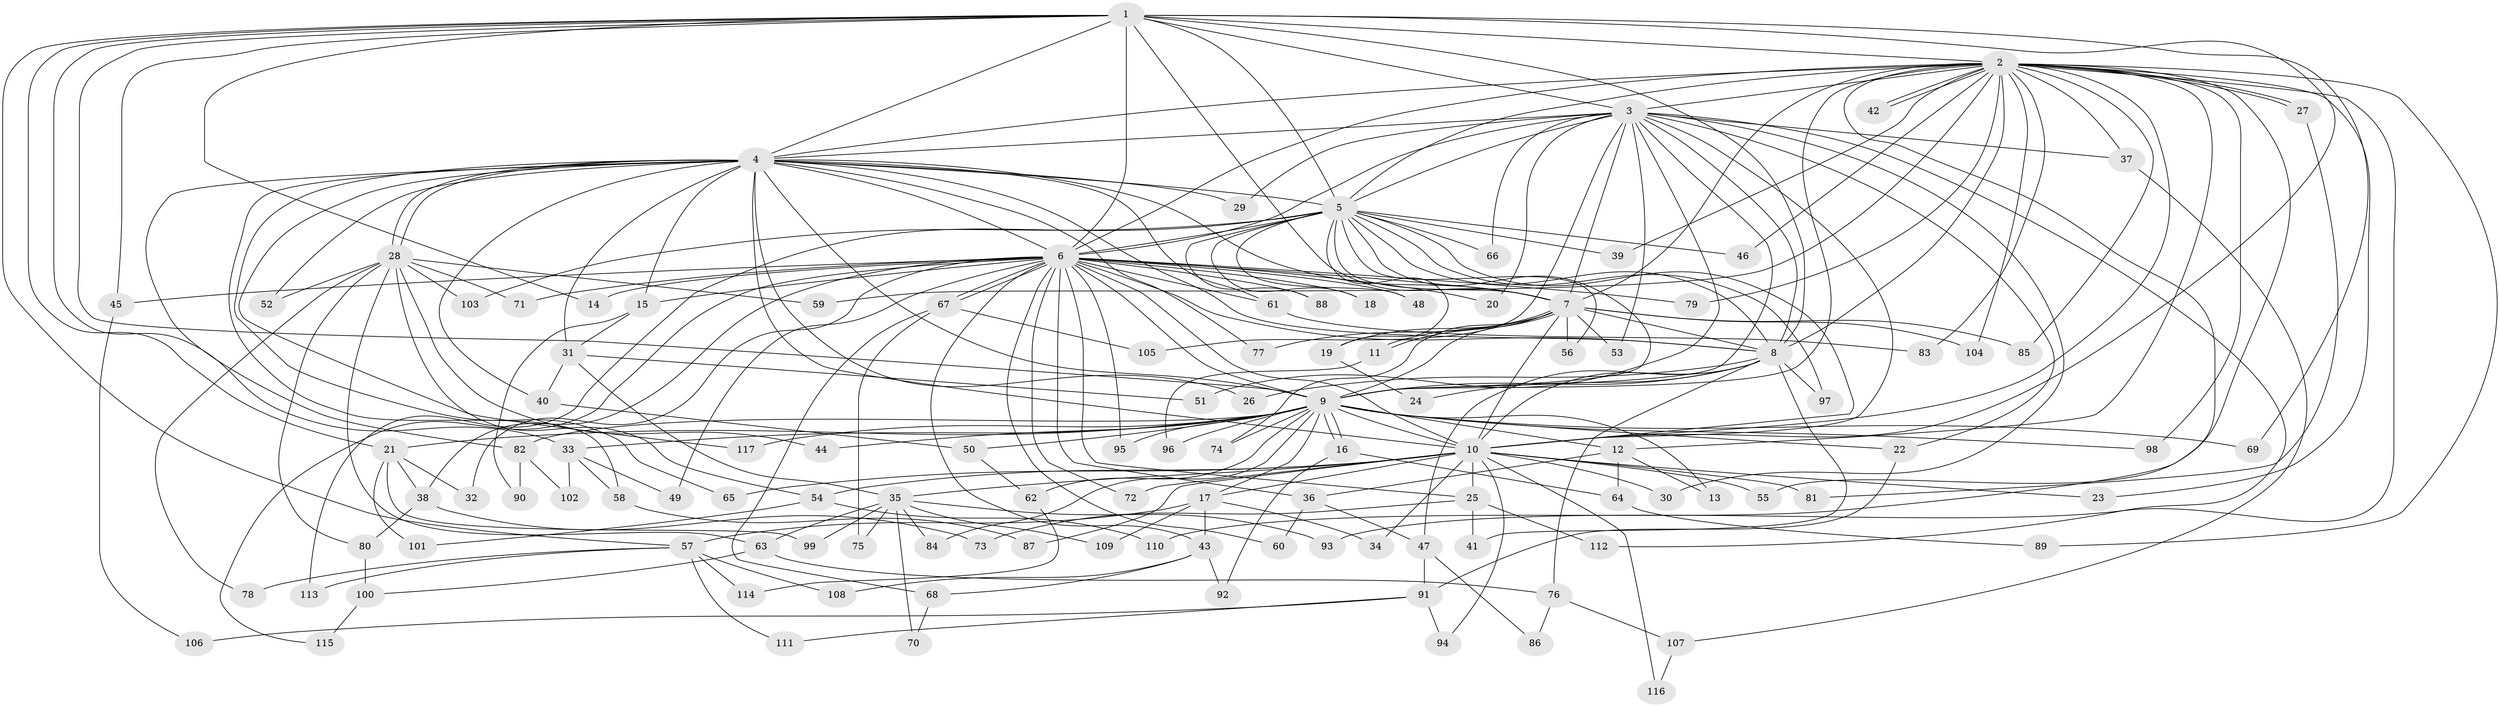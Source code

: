 // coarse degree distribution, {17: 0.010638297872340425, 22: 0.010638297872340425, 15: 0.010638297872340425, 24: 0.010638297872340425, 16: 0.010638297872340425, 38: 0.010638297872340425, 30: 0.010638297872340425, 2: 0.5957446808510638, 4: 0.07446808510638298, 3: 0.1276595744680851, 8: 0.010638297872340425, 6: 0.02127659574468085, 1: 0.031914893617021274, 13: 0.010638297872340425, 12: 0.010638297872340425, 5: 0.0425531914893617}
// Generated by graph-tools (version 1.1) at 2025/41/03/06/25 10:41:33]
// undirected, 117 vertices, 259 edges
graph export_dot {
graph [start="1"]
  node [color=gray90,style=filled];
  1;
  2;
  3;
  4;
  5;
  6;
  7;
  8;
  9;
  10;
  11;
  12;
  13;
  14;
  15;
  16;
  17;
  18;
  19;
  20;
  21;
  22;
  23;
  24;
  25;
  26;
  27;
  28;
  29;
  30;
  31;
  32;
  33;
  34;
  35;
  36;
  37;
  38;
  39;
  40;
  41;
  42;
  43;
  44;
  45;
  46;
  47;
  48;
  49;
  50;
  51;
  52;
  53;
  54;
  55;
  56;
  57;
  58;
  59;
  60;
  61;
  62;
  63;
  64;
  65;
  66;
  67;
  68;
  69;
  70;
  71;
  72;
  73;
  74;
  75;
  76;
  77;
  78;
  79;
  80;
  81;
  82;
  83;
  84;
  85;
  86;
  87;
  88;
  89;
  90;
  91;
  92;
  93;
  94;
  95;
  96;
  97;
  98;
  99;
  100;
  101;
  102;
  103;
  104;
  105;
  106;
  107;
  108;
  109;
  110;
  111;
  112;
  113;
  114;
  115;
  116;
  117;
  1 -- 2;
  1 -- 3;
  1 -- 4;
  1 -- 5;
  1 -- 6;
  1 -- 7;
  1 -- 8;
  1 -- 9;
  1 -- 10;
  1 -- 14;
  1 -- 21;
  1 -- 33;
  1 -- 45;
  1 -- 57;
  1 -- 69;
  2 -- 3;
  2 -- 4;
  2 -- 5;
  2 -- 6;
  2 -- 7;
  2 -- 8;
  2 -- 9;
  2 -- 10;
  2 -- 12;
  2 -- 23;
  2 -- 27;
  2 -- 27;
  2 -- 37;
  2 -- 39;
  2 -- 42;
  2 -- 42;
  2 -- 46;
  2 -- 55;
  2 -- 59;
  2 -- 79;
  2 -- 83;
  2 -- 85;
  2 -- 89;
  2 -- 93;
  2 -- 98;
  2 -- 104;
  2 -- 110;
  3 -- 4;
  3 -- 5;
  3 -- 6;
  3 -- 7;
  3 -- 8;
  3 -- 9;
  3 -- 10;
  3 -- 20;
  3 -- 22;
  3 -- 29;
  3 -- 30;
  3 -- 37;
  3 -- 51;
  3 -- 53;
  3 -- 66;
  3 -- 105;
  3 -- 112;
  4 -- 5;
  4 -- 6;
  4 -- 7;
  4 -- 8;
  4 -- 9;
  4 -- 10;
  4 -- 15;
  4 -- 26;
  4 -- 28;
  4 -- 28;
  4 -- 29;
  4 -- 31;
  4 -- 40;
  4 -- 52;
  4 -- 58;
  4 -- 61;
  4 -- 65;
  4 -- 77;
  4 -- 82;
  4 -- 117;
  5 -- 6;
  5 -- 7;
  5 -- 8;
  5 -- 9;
  5 -- 10;
  5 -- 18;
  5 -- 19;
  5 -- 39;
  5 -- 46;
  5 -- 48;
  5 -- 56;
  5 -- 66;
  5 -- 88;
  5 -- 97;
  5 -- 103;
  5 -- 113;
  6 -- 7;
  6 -- 8;
  6 -- 9;
  6 -- 10;
  6 -- 14;
  6 -- 15;
  6 -- 18;
  6 -- 20;
  6 -- 25;
  6 -- 32;
  6 -- 36;
  6 -- 38;
  6 -- 43;
  6 -- 45;
  6 -- 48;
  6 -- 49;
  6 -- 60;
  6 -- 61;
  6 -- 67;
  6 -- 67;
  6 -- 71;
  6 -- 72;
  6 -- 79;
  6 -- 88;
  6 -- 95;
  6 -- 115;
  7 -- 8;
  7 -- 9;
  7 -- 10;
  7 -- 11;
  7 -- 11;
  7 -- 19;
  7 -- 53;
  7 -- 56;
  7 -- 74;
  7 -- 77;
  7 -- 85;
  7 -- 104;
  8 -- 9;
  8 -- 10;
  8 -- 24;
  8 -- 26;
  8 -- 41;
  8 -- 47;
  8 -- 76;
  8 -- 97;
  9 -- 10;
  9 -- 12;
  9 -- 13;
  9 -- 16;
  9 -- 16;
  9 -- 17;
  9 -- 21;
  9 -- 22;
  9 -- 33;
  9 -- 44;
  9 -- 50;
  9 -- 62;
  9 -- 69;
  9 -- 74;
  9 -- 82;
  9 -- 84;
  9 -- 95;
  9 -- 96;
  9 -- 98;
  9 -- 117;
  10 -- 17;
  10 -- 23;
  10 -- 25;
  10 -- 30;
  10 -- 34;
  10 -- 35;
  10 -- 54;
  10 -- 55;
  10 -- 65;
  10 -- 72;
  10 -- 81;
  10 -- 87;
  10 -- 94;
  10 -- 116;
  11 -- 96;
  12 -- 13;
  12 -- 36;
  12 -- 64;
  15 -- 31;
  15 -- 90;
  16 -- 64;
  16 -- 92;
  17 -- 34;
  17 -- 43;
  17 -- 57;
  17 -- 109;
  19 -- 24;
  21 -- 32;
  21 -- 38;
  21 -- 99;
  21 -- 101;
  22 -- 91;
  25 -- 41;
  25 -- 73;
  25 -- 112;
  27 -- 81;
  28 -- 44;
  28 -- 52;
  28 -- 54;
  28 -- 59;
  28 -- 63;
  28 -- 71;
  28 -- 78;
  28 -- 80;
  28 -- 103;
  31 -- 35;
  31 -- 40;
  31 -- 51;
  33 -- 49;
  33 -- 58;
  33 -- 102;
  35 -- 63;
  35 -- 70;
  35 -- 75;
  35 -- 84;
  35 -- 93;
  35 -- 99;
  35 -- 109;
  36 -- 47;
  36 -- 60;
  37 -- 107;
  38 -- 73;
  38 -- 80;
  40 -- 50;
  43 -- 68;
  43 -- 92;
  43 -- 108;
  45 -- 106;
  47 -- 86;
  47 -- 91;
  50 -- 62;
  54 -- 101;
  54 -- 110;
  57 -- 78;
  57 -- 108;
  57 -- 111;
  57 -- 113;
  57 -- 114;
  58 -- 87;
  61 -- 83;
  62 -- 114;
  63 -- 76;
  63 -- 100;
  64 -- 89;
  67 -- 68;
  67 -- 75;
  67 -- 105;
  68 -- 70;
  76 -- 86;
  76 -- 107;
  80 -- 100;
  82 -- 90;
  82 -- 102;
  91 -- 94;
  91 -- 106;
  91 -- 111;
  100 -- 115;
  107 -- 116;
}
